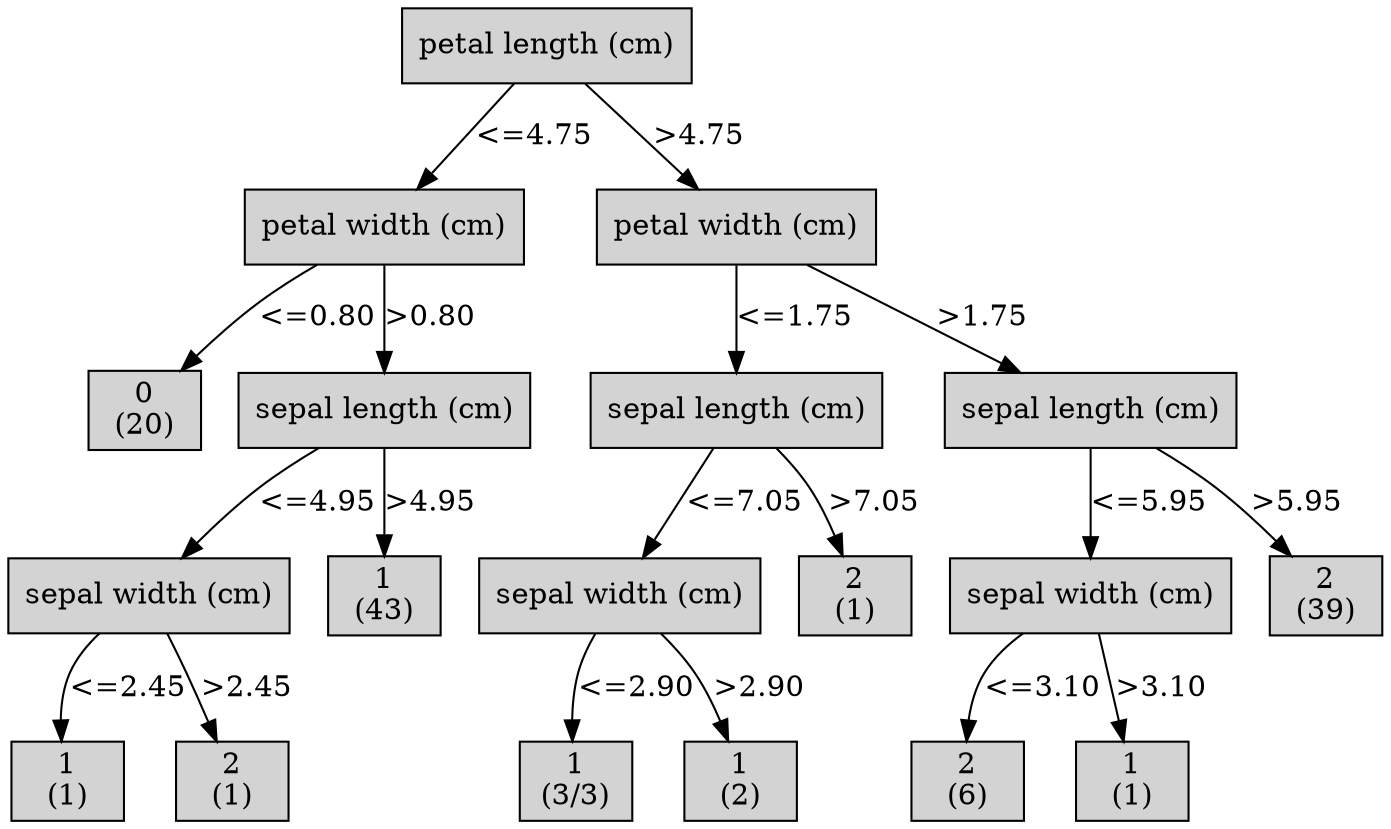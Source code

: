 digraph ID3_Tree {
"0" [shape=box, style=filled, label="petal length (cm)
", weight=1]
"1" [shape=box, style=filled, label="petal width (cm)
", weight=2]
0 -> 1 [ label = "<=4.75"];
"2" [shape=box, style=filled, label="0
(20)
", weight=3]
1 -> 2 [ label = "<=0.80"];
"3" [shape=box, style=filled, label="sepal length (cm)
", weight=3]
1 -> 3 [ label = ">0.80"];
"4" [shape=box, style=filled, label="sepal width (cm)
", weight=4]
3 -> 4 [ label = "<=4.95"];
"5" [shape=box, style=filled, label="1
(1)
", weight=5]
4 -> 5 [ label = "<=2.45"];
"6" [shape=box, style=filled, label="2
(1)
", weight=5]
4 -> 6 [ label = ">2.45"];
"7" [shape=box, style=filled, label="1
(43)
", weight=4]
3 -> 7 [ label = ">4.95"];
"8" [shape=box, style=filled, label="petal width (cm)
", weight=2]
0 -> 8 [ label = ">4.75"];
"9" [shape=box, style=filled, label="sepal length (cm)
", weight=3]
8 -> 9 [ label = "<=1.75"];
"10" [shape=box, style=filled, label="sepal width (cm)
", weight=4]
9 -> 10 [ label = "<=7.05"];
"11" [shape=box, style=filled, label="1
(3/3)
", weight=5]
10 -> 11 [ label = "<=2.90"];
"12" [shape=box, style=filled, label="1
(2)
", weight=5]
10 -> 12 [ label = ">2.90"];
"13" [shape=box, style=filled, label="2
(1)
", weight=4]
9 -> 13 [ label = ">7.05"];
"14" [shape=box, style=filled, label="sepal length (cm)
", weight=3]
8 -> 14 [ label = ">1.75"];
"15" [shape=box, style=filled, label="sepal width (cm)
", weight=4]
14 -> 15 [ label = "<=5.95"];
"16" [shape=box, style=filled, label="2
(6)
", weight=5]
15 -> 16 [ label = "<=3.10"];
"17" [shape=box, style=filled, label="1
(1)
", weight=5]
15 -> 17 [ label = ">3.10"];
"18" [shape=box, style=filled, label="2
(39)
", weight=4]
14 -> 18 [ label = ">5.95"];
{rank=same; 0;};
{rank=same; 1;8;};
{rank=same; 2;3;9;14;};
{rank=same; 4;7;10;13;15;18;};
{rank=same; 5;6;11;12;16;17;};
}
